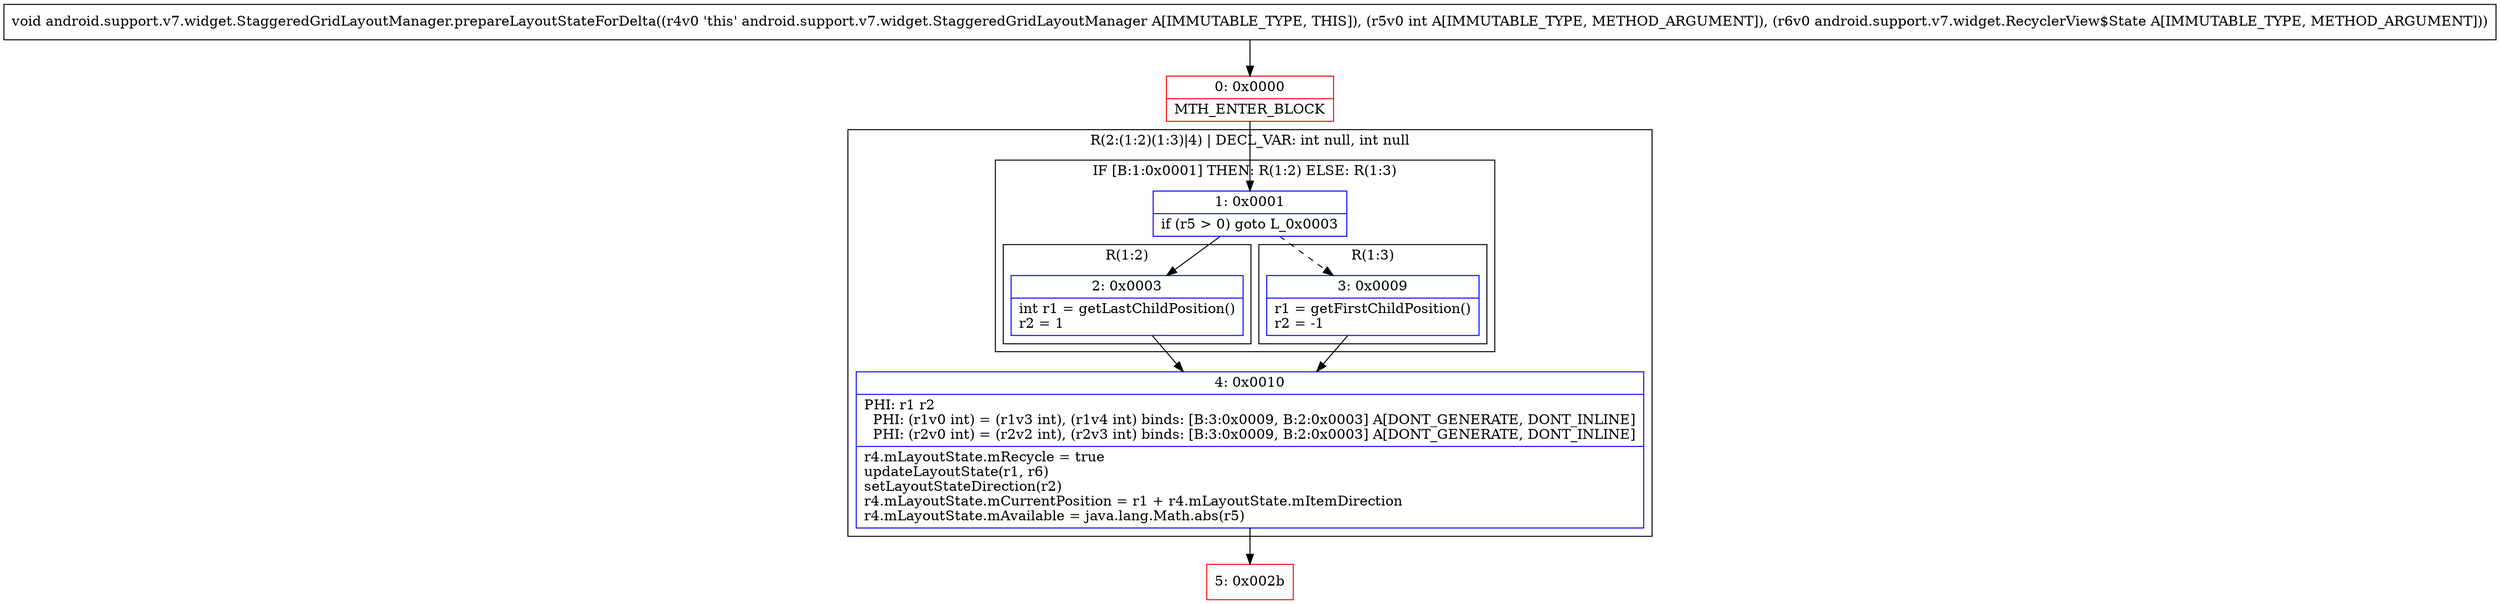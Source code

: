 digraph "CFG forandroid.support.v7.widget.StaggeredGridLayoutManager.prepareLayoutStateForDelta(ILandroid\/support\/v7\/widget\/RecyclerView$State;)V" {
subgraph cluster_Region_655509387 {
label = "R(2:(1:2)(1:3)|4) | DECL_VAR: int null, int null\l";
node [shape=record,color=blue];
subgraph cluster_IfRegion_1409362701 {
label = "IF [B:1:0x0001] THEN: R(1:2) ELSE: R(1:3)";
node [shape=record,color=blue];
Node_1 [shape=record,label="{1\:\ 0x0001|if (r5 \> 0) goto L_0x0003\l}"];
subgraph cluster_Region_939480780 {
label = "R(1:2)";
node [shape=record,color=blue];
Node_2 [shape=record,label="{2\:\ 0x0003|int r1 = getLastChildPosition()\lr2 = 1\l}"];
}
subgraph cluster_Region_562957510 {
label = "R(1:3)";
node [shape=record,color=blue];
Node_3 [shape=record,label="{3\:\ 0x0009|r1 = getFirstChildPosition()\lr2 = \-1\l}"];
}
}
Node_4 [shape=record,label="{4\:\ 0x0010|PHI: r1 r2 \l  PHI: (r1v0 int) = (r1v3 int), (r1v4 int) binds: [B:3:0x0009, B:2:0x0003] A[DONT_GENERATE, DONT_INLINE]\l  PHI: (r2v0 int) = (r2v2 int), (r2v3 int) binds: [B:3:0x0009, B:2:0x0003] A[DONT_GENERATE, DONT_INLINE]\l|r4.mLayoutState.mRecycle = true\lupdateLayoutState(r1, r6)\lsetLayoutStateDirection(r2)\lr4.mLayoutState.mCurrentPosition = r1 + r4.mLayoutState.mItemDirection\lr4.mLayoutState.mAvailable = java.lang.Math.abs(r5)\l}"];
}
Node_0 [shape=record,color=red,label="{0\:\ 0x0000|MTH_ENTER_BLOCK\l}"];
Node_5 [shape=record,color=red,label="{5\:\ 0x002b}"];
MethodNode[shape=record,label="{void android.support.v7.widget.StaggeredGridLayoutManager.prepareLayoutStateForDelta((r4v0 'this' android.support.v7.widget.StaggeredGridLayoutManager A[IMMUTABLE_TYPE, THIS]), (r5v0 int A[IMMUTABLE_TYPE, METHOD_ARGUMENT]), (r6v0 android.support.v7.widget.RecyclerView$State A[IMMUTABLE_TYPE, METHOD_ARGUMENT])) }"];
MethodNode -> Node_0;
Node_1 -> Node_2;
Node_1 -> Node_3[style=dashed];
Node_2 -> Node_4;
Node_3 -> Node_4;
Node_4 -> Node_5;
Node_0 -> Node_1;
}

